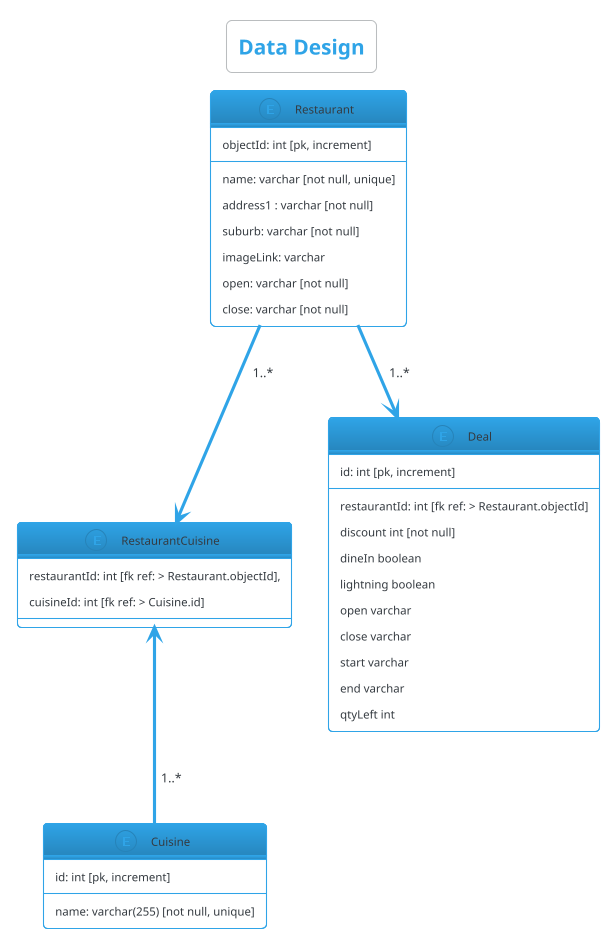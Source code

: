 @startuml
!theme cerulean-outline
skinparam BackgroundColor #ffffff

title Data Design

entity Restaurant {
    objectId: int [pk, increment]
    --
    name: varchar [not null, unique]
    address1 : varchar [not null]
    suburb: varchar [not null]
    imageLink: varchar
    open: varchar [not null]
    close: varchar [not null]
}

entity RestaurantCuisine {
    restaurantId: int [fk ref: > Restaurant.objectId],
    cuisineId: int [fk ref: > Cuisine.id]
}

entity Cuisine {
    id: int [pk, increment]
    --
    name: varchar(255) [not null, unique]
}

entity Deal {
    id: int [pk, increment]
    --
    restaurantId: int [fk ref: > Restaurant.objectId]
    discount int [not null]
    dineIn boolean
    lightning boolean
    open varchar
    close varchar
    start varchar
    end varchar
    qtyLeft int
}

Restaurant --> Deal : 1..*
Restaurant --> RestaurantCuisine : 1..*
RestaurantCuisine <-- Cuisine : 1..*
@enduml